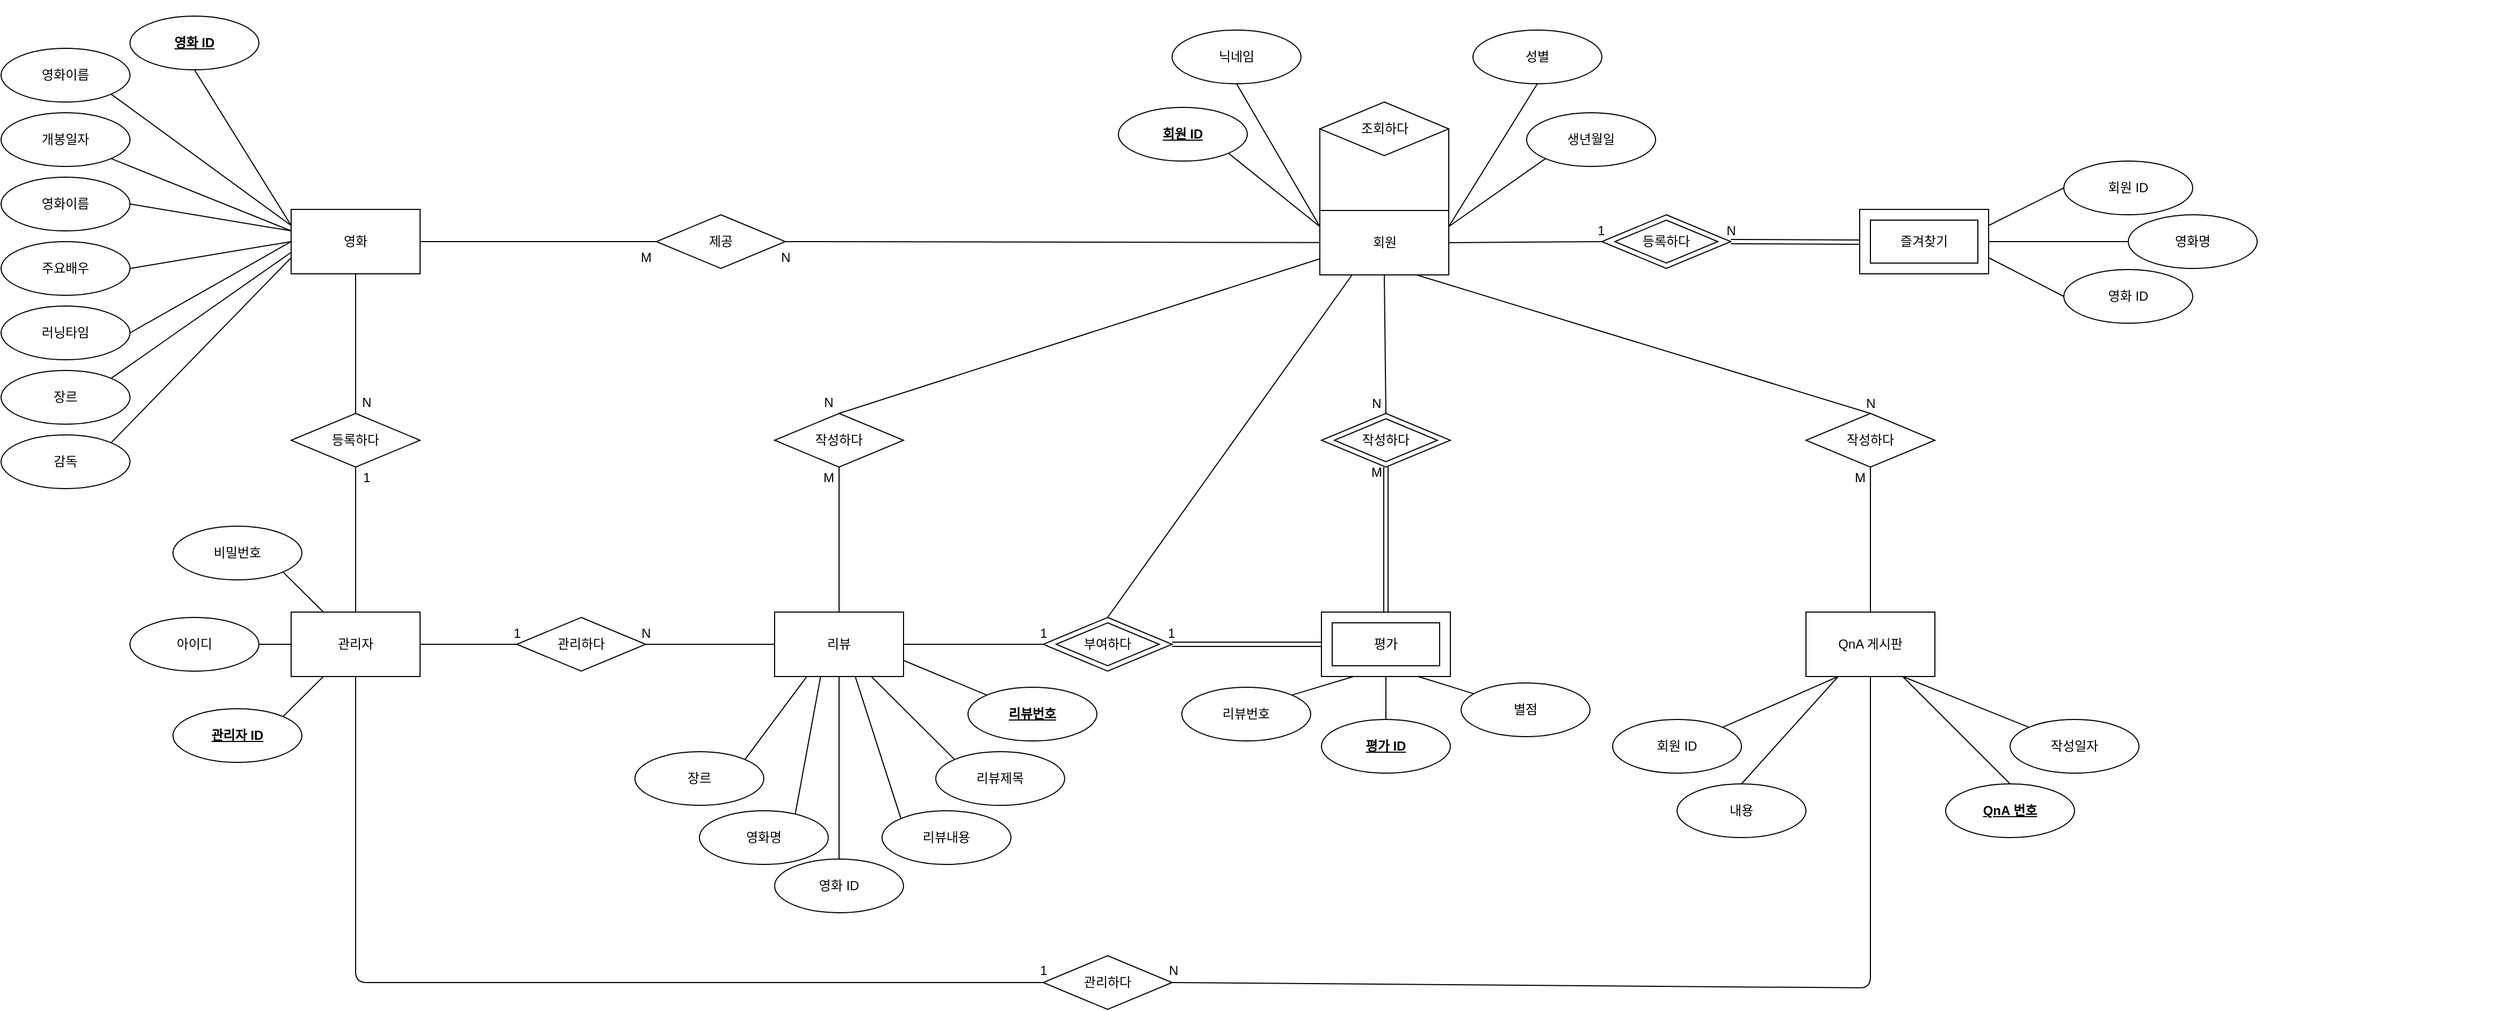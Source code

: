 <mxfile version="13.10.2" type="github">
  <diagram name="Page-1" id="ad52d381-51e7-2e0d-a935-2d0ddd2fd229">
    <mxGraphModel dx="4326" dy="623" grid="1" gridSize="10" guides="1" tooltips="1" connect="1" arrows="1" fold="1" page="1" pageScale="1" pageWidth="1600" pageHeight="1200" background="#ffffff" math="0" shadow="0">
      <root>
        <mxCell id="0" />
        <mxCell id="1" parent="0" />
        <mxCell id="uATa9xvKlWNHUryX7QZl-1" value="" style="group;container=1;" vertex="1" connectable="0" parent="1">
          <mxGeometry x="-1600" width="2065" height="940" as="geometry" />
        </mxCell>
        <mxCell id="iMhQcT8qadYTa4mWiRM_-1" value="영화" style="rounded=0;whiteSpace=wrap;html=1;" parent="uATa9xvKlWNHUryX7QZl-1" vertex="1">
          <mxGeometry x="10" y="195" width="120" height="60" as="geometry" />
        </mxCell>
        <mxCell id="iMhQcT8qadYTa4mWiRM_-7" value="제공" style="rhombus;whiteSpace=wrap;html=1;" parent="uATa9xvKlWNHUryX7QZl-1" vertex="1">
          <mxGeometry x="350" y="200" width="120" height="50" as="geometry" />
        </mxCell>
        <mxCell id="iMhQcT8qadYTa4mWiRM_-8" value="회원" style="rounded=0;whiteSpace=wrap;html=1;" parent="uATa9xvKlWNHUryX7QZl-1" vertex="1">
          <mxGeometry x="967.5" y="196" width="120" height="60" as="geometry" />
        </mxCell>
        <mxCell id="iMhQcT8qadYTa4mWiRM_-9" value="" style="endArrow=none;html=1;entryX=1;entryY=0.5;entryDx=0;entryDy=0;exitX=0;exitY=0.5;exitDx=0;exitDy=0;" parent="uATa9xvKlWNHUryX7QZl-1" source="iMhQcT8qadYTa4mWiRM_-7" target="iMhQcT8qadYTa4mWiRM_-1" edge="1">
          <mxGeometry width="50" height="50" relative="1" as="geometry">
            <mxPoint x="20" y="260" as="sourcePoint" />
            <mxPoint x="60" y="260" as="targetPoint" />
          </mxGeometry>
        </mxCell>
        <mxCell id="iMhQcT8qadYTa4mWiRM_-10" value="" style="endArrow=none;html=1;exitX=1;exitY=0.5;exitDx=0;exitDy=0;" parent="uATa9xvKlWNHUryX7QZl-1" source="iMhQcT8qadYTa4mWiRM_-7" target="iMhQcT8qadYTa4mWiRM_-8" edge="1">
          <mxGeometry width="50" height="50" relative="1" as="geometry">
            <mxPoint x="380" y="260" as="sourcePoint" />
            <mxPoint x="340" y="260" as="targetPoint" />
          </mxGeometry>
        </mxCell>
        <mxCell id="iMhQcT8qadYTa4mWiRM_-12" value="조회하다" style="rhombus;whiteSpace=wrap;html=1;" parent="uATa9xvKlWNHUryX7QZl-1" vertex="1">
          <mxGeometry x="967.5" y="95" width="120" height="50" as="geometry" />
        </mxCell>
        <mxCell id="iMhQcT8qadYTa4mWiRM_-13" value="" style="endArrow=none;html=1;entryX=0;entryY=0.5;entryDx=0;entryDy=0;exitX=0;exitY=0;exitDx=0;exitDy=0;" parent="uATa9xvKlWNHUryX7QZl-1" source="iMhQcT8qadYTa4mWiRM_-8" target="iMhQcT8qadYTa4mWiRM_-12" edge="1">
          <mxGeometry width="50" height="50" relative="1" as="geometry">
            <mxPoint x="887.5" y="336" as="sourcePoint" />
            <mxPoint x="937.5" y="286" as="targetPoint" />
          </mxGeometry>
        </mxCell>
        <mxCell id="iMhQcT8qadYTa4mWiRM_-15" value="" style="endArrow=none;html=1;entryX=1;entryY=0.5;entryDx=0;entryDy=0;exitX=1;exitY=0;exitDx=0;exitDy=0;" parent="uATa9xvKlWNHUryX7QZl-1" source="iMhQcT8qadYTa4mWiRM_-8" target="iMhQcT8qadYTa4mWiRM_-12" edge="1">
          <mxGeometry width="50" height="50" relative="1" as="geometry">
            <mxPoint x="887.5" y="336" as="sourcePoint" />
            <mxPoint x="937.5" y="286" as="targetPoint" />
          </mxGeometry>
        </mxCell>
        <mxCell id="cognFk9Jnt_qJK0dII5s-1" value="" style="endArrow=none;html=1;exitX=1;exitY=0;exitDx=0;exitDy=0;entryX=0;entryY=0.75;entryDx=0;entryDy=0;" parent="uATa9xvKlWNHUryX7QZl-1" source="cognFk9Jnt_qJK0dII5s-2" target="iMhQcT8qadYTa4mWiRM_-1" edge="1">
          <mxGeometry width="50" height="50" relative="1" as="geometry">
            <mxPoint x="-10" y="125" as="sourcePoint" />
            <mxPoint x="70" y="195" as="targetPoint" />
          </mxGeometry>
        </mxCell>
        <mxCell id="cognFk9Jnt_qJK0dII5s-2" value="감독" style="ellipse;whiteSpace=wrap;html=1;" parent="uATa9xvKlWNHUryX7QZl-1" vertex="1">
          <mxGeometry x="-260" y="405" width="120" height="50" as="geometry" />
        </mxCell>
        <mxCell id="cognFk9Jnt_qJK0dII5s-3" value="&lt;u&gt;&lt;b&gt;영화 ID&lt;/b&gt;&lt;/u&gt;" style="ellipse;whiteSpace=wrap;html=1;" parent="uATa9xvKlWNHUryX7QZl-1" vertex="1">
          <mxGeometry x="-140" y="15" width="120" height="50" as="geometry" />
        </mxCell>
        <mxCell id="cognFk9Jnt_qJK0dII5s-6" value="영화이름" style="ellipse;whiteSpace=wrap;html=1;" parent="uATa9xvKlWNHUryX7QZl-1" vertex="1">
          <mxGeometry x="-260" y="45" width="120" height="50" as="geometry" />
        </mxCell>
        <mxCell id="cognFk9Jnt_qJK0dII5s-7" value="개봉일자" style="ellipse;whiteSpace=wrap;html=1;" parent="uATa9xvKlWNHUryX7QZl-1" vertex="1">
          <mxGeometry x="-260" y="105" width="120" height="50" as="geometry" />
        </mxCell>
        <mxCell id="cognFk9Jnt_qJK0dII5s-8" value="러닝타임" style="ellipse;whiteSpace=wrap;html=1;" parent="uATa9xvKlWNHUryX7QZl-1" vertex="1">
          <mxGeometry x="-260" y="285" width="120" height="50" as="geometry" />
        </mxCell>
        <mxCell id="cognFk9Jnt_qJK0dII5s-9" value="영화이름" style="ellipse;whiteSpace=wrap;html=1;" parent="uATa9xvKlWNHUryX7QZl-1" vertex="1">
          <mxGeometry x="-260" y="165" width="120" height="50" as="geometry" />
        </mxCell>
        <mxCell id="cognFk9Jnt_qJK0dII5s-10" value="장르" style="ellipse;whiteSpace=wrap;html=1;" parent="uATa9xvKlWNHUryX7QZl-1" vertex="1">
          <mxGeometry x="-260" y="345" width="120" height="50" as="geometry" />
        </mxCell>
        <mxCell id="cognFk9Jnt_qJK0dII5s-12" value="주요배우" style="ellipse;whiteSpace=wrap;html=1;" parent="uATa9xvKlWNHUryX7QZl-1" vertex="1">
          <mxGeometry x="-260" y="225" width="120" height="50" as="geometry" />
        </mxCell>
        <mxCell id="cognFk9Jnt_qJK0dII5s-13" style="edgeStyle=orthogonalEdgeStyle;rounded=0;orthogonalLoop=1;jettySize=auto;html=1;exitX=0.5;exitY=1;exitDx=0;exitDy=0;" parent="uATa9xvKlWNHUryX7QZl-1" source="cognFk9Jnt_qJK0dII5s-12" target="cognFk9Jnt_qJK0dII5s-12" edge="1">
          <mxGeometry relative="1" as="geometry" />
        </mxCell>
        <mxCell id="cognFk9Jnt_qJK0dII5s-14" value="" style="endArrow=none;html=1;entryX=0.5;entryY=1;entryDx=0;entryDy=0;exitX=0;exitY=0.25;exitDx=0;exitDy=0;" parent="uATa9xvKlWNHUryX7QZl-1" source="iMhQcT8qadYTa4mWiRM_-1" target="cognFk9Jnt_qJK0dII5s-3" edge="1">
          <mxGeometry width="50" height="50" relative="1" as="geometry">
            <mxPoint x="350" y="345" as="sourcePoint" />
            <mxPoint x="400" y="295" as="targetPoint" />
          </mxGeometry>
        </mxCell>
        <mxCell id="cognFk9Jnt_qJK0dII5s-15" value="" style="endArrow=none;html=1;entryX=1;entryY=1;entryDx=0;entryDy=0;" parent="uATa9xvKlWNHUryX7QZl-1" target="cognFk9Jnt_qJK0dII5s-7" edge="1">
          <mxGeometry width="50" height="50" relative="1" as="geometry">
            <mxPoint x="10" y="215" as="sourcePoint" />
            <mxPoint x="400" y="295" as="targetPoint" />
          </mxGeometry>
        </mxCell>
        <mxCell id="cognFk9Jnt_qJK0dII5s-16" value="" style="endArrow=none;html=1;entryX=1;entryY=1;entryDx=0;entryDy=0;exitX=0;exitY=0.25;exitDx=0;exitDy=0;" parent="uATa9xvKlWNHUryX7QZl-1" source="iMhQcT8qadYTa4mWiRM_-1" target="cognFk9Jnt_qJK0dII5s-6" edge="1">
          <mxGeometry width="50" height="50" relative="1" as="geometry">
            <mxPoint x="70" y="195" as="sourcePoint" />
            <mxPoint x="150" y="25" as="targetPoint" />
          </mxGeometry>
        </mxCell>
        <mxCell id="cognFk9Jnt_qJK0dII5s-17" value="" style="endArrow=none;html=1;entryX=1;entryY=0.5;entryDx=0;entryDy=0;" parent="uATa9xvKlWNHUryX7QZl-1" target="cognFk9Jnt_qJK0dII5s-9" edge="1">
          <mxGeometry width="50" height="50" relative="1" as="geometry">
            <mxPoint x="10" y="215" as="sourcePoint" />
            <mxPoint x="240" y="65" as="targetPoint" />
          </mxGeometry>
        </mxCell>
        <mxCell id="cognFk9Jnt_qJK0dII5s-18" value="" style="endArrow=none;html=1;entryX=1;entryY=0.5;entryDx=0;entryDy=0;exitX=0;exitY=0.5;exitDx=0;exitDy=0;" parent="uATa9xvKlWNHUryX7QZl-1" source="iMhQcT8qadYTa4mWiRM_-1" target="cognFk9Jnt_qJK0dII5s-12" edge="1">
          <mxGeometry width="50" height="50" relative="1" as="geometry">
            <mxPoint x="70" y="185" as="sourcePoint" />
            <mxPoint x="63.037" y="17.42" as="targetPoint" />
          </mxGeometry>
        </mxCell>
        <mxCell id="cognFk9Jnt_qJK0dII5s-19" value="" style="endArrow=none;html=1;entryX=1;entryY=0.5;entryDx=0;entryDy=0;exitX=0;exitY=0.5;exitDx=0;exitDy=0;" parent="uATa9xvKlWNHUryX7QZl-1" source="iMhQcT8qadYTa4mWiRM_-1" target="cognFk9Jnt_qJK0dII5s-8" edge="1">
          <mxGeometry width="50" height="50" relative="1" as="geometry">
            <mxPoint x="70" y="195" as="sourcePoint" />
            <mxPoint x="73.037" y="27.42" as="targetPoint" />
          </mxGeometry>
        </mxCell>
        <mxCell id="cognFk9Jnt_qJK0dII5s-20" value="" style="endArrow=none;html=1;entryX=1;entryY=0;entryDx=0;entryDy=0;" parent="uATa9xvKlWNHUryX7QZl-1" target="cognFk9Jnt_qJK0dII5s-10" edge="1">
          <mxGeometry width="50" height="50" relative="1" as="geometry">
            <mxPoint x="10" y="235" as="sourcePoint" />
            <mxPoint x="83.037" y="37.42" as="targetPoint" />
          </mxGeometry>
        </mxCell>
        <mxCell id="cognFk9Jnt_qJK0dII5s-55" value="&lt;b&gt;&lt;u&gt;회원 ID&lt;/u&gt;&lt;/b&gt;" style="ellipse;whiteSpace=wrap;html=1;" parent="uATa9xvKlWNHUryX7QZl-1" vertex="1">
          <mxGeometry x="780" y="100" width="120" height="50" as="geometry" />
        </mxCell>
        <mxCell id="cognFk9Jnt_qJK0dII5s-56" value="닉네임" style="ellipse;whiteSpace=wrap;html=1;" parent="uATa9xvKlWNHUryX7QZl-1" vertex="1">
          <mxGeometry x="830" y="28" width="120" height="50" as="geometry" />
        </mxCell>
        <mxCell id="cognFk9Jnt_qJK0dII5s-57" value="생년월일" style="ellipse;whiteSpace=wrap;html=1;" parent="uATa9xvKlWNHUryX7QZl-1" vertex="1">
          <mxGeometry x="1160" y="105" width="120" height="50" as="geometry" />
        </mxCell>
        <mxCell id="cognFk9Jnt_qJK0dII5s-58" value="성별" style="ellipse;whiteSpace=wrap;html=1;" parent="uATa9xvKlWNHUryX7QZl-1" vertex="1">
          <mxGeometry x="1110" y="28" width="120" height="50" as="geometry" />
        </mxCell>
        <mxCell id="iMhQcT8qadYTa4mWiRM_-17" value="리뷰" style="rounded=0;whiteSpace=wrap;html=1;" parent="uATa9xvKlWNHUryX7QZl-1" vertex="1">
          <mxGeometry x="460" y="570" width="120" height="60" as="geometry" />
        </mxCell>
        <mxCell id="iMhQcT8qadYTa4mWiRM_-21" value="" style="endArrow=none;html=1;entryX=0.5;entryY=1;entryDx=0;entryDy=0;" parent="uATa9xvKlWNHUryX7QZl-1" source="iMhQcT8qadYTa4mWiRM_-17" target="iMhQcT8qadYTa4mWiRM_-16" edge="1">
          <mxGeometry width="50" height="50" relative="1" as="geometry">
            <mxPoint x="-340" y="545" as="sourcePoint" />
            <mxPoint x="-290" y="495" as="targetPoint" />
          </mxGeometry>
        </mxCell>
        <mxCell id="iMhQcT8qadYTa4mWiRM_-16" value="작성하다" style="rhombus;whiteSpace=wrap;html=1;" parent="uATa9xvKlWNHUryX7QZl-1" vertex="1">
          <mxGeometry x="460" y="385" width="120" height="50" as="geometry" />
        </mxCell>
        <mxCell id="uATa9xvKlWNHUryX7QZl-26" value="" style="endArrow=none;html=1;entryX=0.5;entryY=1;entryDx=0;entryDy=0;exitX=0;exitY=0.25;exitDx=0;exitDy=0;" edge="1" parent="uATa9xvKlWNHUryX7QZl-1" source="iMhQcT8qadYTa4mWiRM_-8" target="cognFk9Jnt_qJK0dII5s-56">
          <mxGeometry width="50" height="50" relative="1" as="geometry">
            <mxPoint x="970" y="220" as="sourcePoint" />
            <mxPoint x="1080" y="340" as="targetPoint" />
          </mxGeometry>
        </mxCell>
        <mxCell id="uATa9xvKlWNHUryX7QZl-27" value="" style="endArrow=none;html=1;entryX=1;entryY=1;entryDx=0;entryDy=0;exitX=0;exitY=0.25;exitDx=0;exitDy=0;" edge="1" parent="uATa9xvKlWNHUryX7QZl-1" source="iMhQcT8qadYTa4mWiRM_-8" target="cognFk9Jnt_qJK0dII5s-55">
          <mxGeometry width="50" height="50" relative="1" as="geometry">
            <mxPoint x="970" y="210" as="sourcePoint" />
            <mxPoint x="900" y="88.0" as="targetPoint" />
          </mxGeometry>
        </mxCell>
        <mxCell id="uATa9xvKlWNHUryX7QZl-28" value="" style="endArrow=none;html=1;entryX=0.5;entryY=1;entryDx=0;entryDy=0;exitX=1;exitY=0.25;exitDx=0;exitDy=0;" edge="1" parent="uATa9xvKlWNHUryX7QZl-1" source="iMhQcT8qadYTa4mWiRM_-8" target="cognFk9Jnt_qJK0dII5s-58">
          <mxGeometry width="50" height="50" relative="1" as="geometry">
            <mxPoint x="1010" y="310" as="sourcePoint" />
            <mxPoint x="1060" y="260" as="targetPoint" />
          </mxGeometry>
        </mxCell>
        <mxCell id="uATa9xvKlWNHUryX7QZl-29" value="" style="endArrow=none;html=1;entryX=0;entryY=1;entryDx=0;entryDy=0;exitX=1;exitY=0.25;exitDx=0;exitDy=0;" edge="1" parent="uATa9xvKlWNHUryX7QZl-1" source="iMhQcT8qadYTa4mWiRM_-8" target="cognFk9Jnt_qJK0dII5s-57">
          <mxGeometry width="50" height="50" relative="1" as="geometry">
            <mxPoint x="1097.5" y="221" as="sourcePoint" />
            <mxPoint x="1180" y="88.0" as="targetPoint" />
          </mxGeometry>
        </mxCell>
        <mxCell id="cognFk9Jnt_qJK0dII5s-33" value="리뷰번호" style="ellipse;whiteSpace=wrap;html=1;" parent="uATa9xvKlWNHUryX7QZl-1" vertex="1">
          <mxGeometry x="839" y="640" width="120" height="50" as="geometry" />
        </mxCell>
        <mxCell id="cognFk9Jnt_qJK0dII5s-31" value="별점" style="ellipse;whiteSpace=wrap;html=1;" parent="uATa9xvKlWNHUryX7QZl-1" vertex="1">
          <mxGeometry x="1099" y="636" width="120" height="50" as="geometry" />
        </mxCell>
        <mxCell id="cognFk9Jnt_qJK0dII5s-32" value="평가" style="rounded=0;whiteSpace=wrap;html=1;" parent="uATa9xvKlWNHUryX7QZl-1" vertex="1">
          <mxGeometry x="969" y="570" width="120" height="60" as="geometry" />
        </mxCell>
        <mxCell id="cognFk9Jnt_qJK0dII5s-35" value="" style="endArrow=none;html=1;exitX=0.75;exitY=1;exitDx=0;exitDy=0;" parent="uATa9xvKlWNHUryX7QZl-1" source="cognFk9Jnt_qJK0dII5s-32" target="cognFk9Jnt_qJK0dII5s-31" edge="1">
          <mxGeometry width="50" height="50" relative="1" as="geometry">
            <mxPoint x="969" y="610" as="sourcePoint" />
            <mxPoint x="1009" y="530" as="targetPoint" />
          </mxGeometry>
        </mxCell>
        <mxCell id="cognFk9Jnt_qJK0dII5s-36" value="" style="endArrow=none;html=1;entryX=1;entryY=0;entryDx=0;entryDy=0;exitX=0.25;exitY=1;exitDx=0;exitDy=0;" parent="uATa9xvKlWNHUryX7QZl-1" source="cognFk9Jnt_qJK0dII5s-32" target="cognFk9Jnt_qJK0dII5s-33" edge="1">
          <mxGeometry width="50" height="50" relative="1" as="geometry">
            <mxPoint x="959" y="580" as="sourcePoint" />
            <mxPoint x="1009" y="530" as="targetPoint" />
          </mxGeometry>
        </mxCell>
        <mxCell id="cognFk9Jnt_qJK0dII5s-40" value="평가" style="rounded=0;whiteSpace=wrap;html=1;" parent="uATa9xvKlWNHUryX7QZl-1" vertex="1">
          <mxGeometry x="979" y="580" width="100" height="40" as="geometry" />
        </mxCell>
        <mxCell id="uATa9xvKlWNHUryX7QZl-22" value="" style="group" vertex="1" connectable="0" parent="uATa9xvKlWNHUryX7QZl-1">
          <mxGeometry x="710" y="575" width="120" height="50" as="geometry" />
        </mxCell>
        <mxCell id="cognFk9Jnt_qJK0dII5s-38" value="" style="rhombus;whiteSpace=wrap;html=1;" parent="uATa9xvKlWNHUryX7QZl-22" vertex="1">
          <mxGeometry width="120" height="50" as="geometry" />
        </mxCell>
        <mxCell id="cognFk9Jnt_qJK0dII5s-41" value="부여하다" style="rhombus;whiteSpace=wrap;html=1;" parent="uATa9xvKlWNHUryX7QZl-22" vertex="1">
          <mxGeometry x="12" y="5" width="96" height="40" as="geometry" />
        </mxCell>
        <mxCell id="uATa9xvKlWNHUryX7QZl-33" value="" style="endArrow=none;html=1;entryX=1;entryY=0.5;entryDx=0;entryDy=0;exitX=0;exitY=0.5;exitDx=0;exitDy=0;" edge="1" parent="uATa9xvKlWNHUryX7QZl-1" source="cognFk9Jnt_qJK0dII5s-38" target="iMhQcT8qadYTa4mWiRM_-17">
          <mxGeometry width="50" height="50" relative="1" as="geometry">
            <mxPoint x="760" y="460" as="sourcePoint" />
            <mxPoint x="810" y="410" as="targetPoint" />
          </mxGeometry>
        </mxCell>
        <mxCell id="uATa9xvKlWNHUryX7QZl-20" value="" style="group" vertex="1" connectable="0" parent="uATa9xvKlWNHUryX7QZl-1">
          <mxGeometry x="960" y="385" width="120" height="50" as="geometry" />
        </mxCell>
        <mxCell id="cognFk9Jnt_qJK0dII5s-24" value="작성하다" style="rhombus;whiteSpace=wrap;html=1;" parent="uATa9xvKlWNHUryX7QZl-20" vertex="1">
          <mxGeometry x="9" width="120" height="50" as="geometry" />
        </mxCell>
        <mxCell id="cognFk9Jnt_qJK0dII5s-51" value="작성하다" style="rhombus;whiteSpace=wrap;html=1;" parent="uATa9xvKlWNHUryX7QZl-20" vertex="1">
          <mxGeometry x="21" y="5" width="96" height="40" as="geometry" />
        </mxCell>
        <mxCell id="uATa9xvKlWNHUryX7QZl-35" value="" style="endArrow=none;html=1;entryX=0;entryY=0.75;entryDx=0;entryDy=0;exitX=0.5;exitY=0;exitDx=0;exitDy=0;" edge="1" parent="uATa9xvKlWNHUryX7QZl-1" source="iMhQcT8qadYTa4mWiRM_-16" target="iMhQcT8qadYTa4mWiRM_-8">
          <mxGeometry width="50" height="50" relative="1" as="geometry">
            <mxPoint x="750" y="560" as="sourcePoint" />
            <mxPoint x="800" y="510" as="targetPoint" />
          </mxGeometry>
        </mxCell>
        <mxCell id="uATa9xvKlWNHUryX7QZl-36" value="" style="endArrow=none;html=1;entryX=0.5;entryY=1;entryDx=0;entryDy=0;exitX=0.5;exitY=0;exitDx=0;exitDy=0;" edge="1" parent="uATa9xvKlWNHUryX7QZl-1" source="cognFk9Jnt_qJK0dII5s-24" target="iMhQcT8qadYTa4mWiRM_-8">
          <mxGeometry width="50" height="50" relative="1" as="geometry">
            <mxPoint x="750" y="560" as="sourcePoint" />
            <mxPoint x="800" y="510" as="targetPoint" />
          </mxGeometry>
        </mxCell>
        <mxCell id="uATa9xvKlWNHUryX7QZl-5" value="관리자" style="rounded=0;whiteSpace=wrap;html=1;" vertex="1" parent="uATa9xvKlWNHUryX7QZl-1">
          <mxGeometry x="10" y="570" width="120" height="60" as="geometry" />
        </mxCell>
        <mxCell id="uATa9xvKlWNHUryX7QZl-8" value="&lt;u&gt;&lt;b&gt;관리자 ID&lt;/b&gt;&lt;/u&gt;" style="ellipse;whiteSpace=wrap;html=1;" vertex="1" parent="uATa9xvKlWNHUryX7QZl-1">
          <mxGeometry x="-100" y="660" width="120" height="50" as="geometry" />
        </mxCell>
        <mxCell id="uATa9xvKlWNHUryX7QZl-38" value="등록하다" style="rhombus;whiteSpace=wrap;html=1;" vertex="1" parent="uATa9xvKlWNHUryX7QZl-1">
          <mxGeometry x="10" y="385" width="120" height="50" as="geometry" />
        </mxCell>
        <mxCell id="uATa9xvKlWNHUryX7QZl-37" value="" style="endArrow=none;html=1;entryX=0.5;entryY=1;entryDx=0;entryDy=0;exitX=0.5;exitY=0;exitDx=0;exitDy=0;" edge="1" parent="uATa9xvKlWNHUryX7QZl-1" source="uATa9xvKlWNHUryX7QZl-38" target="iMhQcT8qadYTa4mWiRM_-1">
          <mxGeometry width="50" height="50" relative="1" as="geometry">
            <mxPoint x="70" y="380" as="sourcePoint" />
            <mxPoint x="300" y="510" as="targetPoint" />
          </mxGeometry>
        </mxCell>
        <mxCell id="uATa9xvKlWNHUryX7QZl-39" value="" style="endArrow=none;html=1;entryX=0.5;entryY=0;entryDx=0;entryDy=0;exitX=0.5;exitY=1;exitDx=0;exitDy=0;" edge="1" parent="uATa9xvKlWNHUryX7QZl-1" source="uATa9xvKlWNHUryX7QZl-38" target="uATa9xvKlWNHUryX7QZl-5">
          <mxGeometry width="50" height="50" relative="1" as="geometry">
            <mxPoint x="80" y="430" as="sourcePoint" />
            <mxPoint x="130" y="380" as="targetPoint" />
          </mxGeometry>
        </mxCell>
        <mxCell id="uATa9xvKlWNHUryX7QZl-40" value="" style="endArrow=none;html=1;exitX=1;exitY=0;exitDx=0;exitDy=0;entryX=0.25;entryY=1;entryDx=0;entryDy=0;" edge="1" parent="uATa9xvKlWNHUryX7QZl-1" source="uATa9xvKlWNHUryX7QZl-8" target="uATa9xvKlWNHUryX7QZl-5">
          <mxGeometry width="50" height="50" relative="1" as="geometry">
            <mxPoint x="140" y="390" as="sourcePoint" />
            <mxPoint x="190" y="340" as="targetPoint" />
          </mxGeometry>
        </mxCell>
        <mxCell id="uATa9xvKlWNHUryX7QZl-41" value="관리하다" style="rhombus;whiteSpace=wrap;html=1;" vertex="1" parent="uATa9xvKlWNHUryX7QZl-1">
          <mxGeometry x="220" y="575" width="120" height="50" as="geometry" />
        </mxCell>
        <mxCell id="cognFk9Jnt_qJK0dII5s-21" value="&lt;b&gt;&lt;u&gt;리뷰번호&lt;/u&gt;&lt;/b&gt;" style="ellipse;whiteSpace=wrap;html=1;" parent="uATa9xvKlWNHUryX7QZl-1" vertex="1">
          <mxGeometry x="640" y="640" width="120" height="50" as="geometry" />
        </mxCell>
        <mxCell id="cognFk9Jnt_qJK0dII5s-45" value="" style="endArrow=none;html=1;entryX=1;entryY=0.75;entryDx=0;entryDy=0;exitX=0;exitY=0;exitDx=0;exitDy=0;" parent="uATa9xvKlWNHUryX7QZl-1" source="cognFk9Jnt_qJK0dII5s-21" target="iMhQcT8qadYTa4mWiRM_-17" edge="1">
          <mxGeometry width="50" height="50" relative="1" as="geometry">
            <mxPoint x="400" y="675" as="sourcePoint" />
            <mxPoint x="450" y="625" as="targetPoint" />
          </mxGeometry>
        </mxCell>
        <mxCell id="cognFk9Jnt_qJK0dII5s-26" value="리뷰제목" style="ellipse;whiteSpace=wrap;html=1;" parent="uATa9xvKlWNHUryX7QZl-1" vertex="1">
          <mxGeometry x="610" y="700" width="120" height="50" as="geometry" />
        </mxCell>
        <mxCell id="cognFk9Jnt_qJK0dII5s-46" value="" style="endArrow=none;html=1;entryX=0.75;entryY=1;entryDx=0;entryDy=0;exitX=0;exitY=0;exitDx=0;exitDy=0;" parent="uATa9xvKlWNHUryX7QZl-1" source="cognFk9Jnt_qJK0dII5s-26" target="iMhQcT8qadYTa4mWiRM_-17" edge="1">
          <mxGeometry width="50" height="50" relative="1" as="geometry">
            <mxPoint x="400" y="675" as="sourcePoint" />
            <mxPoint x="450" y="625" as="targetPoint" />
          </mxGeometry>
        </mxCell>
        <mxCell id="uATa9xvKlWNHUryX7QZl-14" value="장르" style="ellipse;whiteSpace=wrap;html=1;" vertex="1" parent="uATa9xvKlWNHUryX7QZl-1">
          <mxGeometry x="330" y="700" width="120" height="50" as="geometry" />
        </mxCell>
        <mxCell id="uATa9xvKlWNHUryX7QZl-31" value="" style="endArrow=none;html=1;exitX=1;exitY=0;exitDx=0;exitDy=0;entryX=0.25;entryY=1;entryDx=0;entryDy=0;" edge="1" parent="uATa9xvKlWNHUryX7QZl-1" source="uATa9xvKlWNHUryX7QZl-14" target="iMhQcT8qadYTa4mWiRM_-17">
          <mxGeometry width="50" height="50" relative="1" as="geometry">
            <mxPoint x="560" y="290" as="sourcePoint" />
            <mxPoint x="610" y="240" as="targetPoint" />
          </mxGeometry>
        </mxCell>
        <mxCell id="uATa9xvKlWNHUryX7QZl-43" value="" style="endArrow=none;html=1;entryX=1;entryY=0.5;entryDx=0;entryDy=0;exitX=0;exitY=0.5;exitDx=0;exitDy=0;" edge="1" parent="uATa9xvKlWNHUryX7QZl-1" source="uATa9xvKlWNHUryX7QZl-41" target="uATa9xvKlWNHUryX7QZl-5">
          <mxGeometry width="50" height="50" relative="1" as="geometry">
            <mxPoint x="240" y="500" as="sourcePoint" />
            <mxPoint x="290" y="450" as="targetPoint" />
          </mxGeometry>
        </mxCell>
        <mxCell id="uATa9xvKlWNHUryX7QZl-44" value="" style="endArrow=none;html=1;exitX=0;exitY=0.5;exitDx=0;exitDy=0;entryX=1;entryY=0.5;entryDx=0;entryDy=0;" edge="1" parent="uATa9xvKlWNHUryX7QZl-1" source="iMhQcT8qadYTa4mWiRM_-17" target="uATa9xvKlWNHUryX7QZl-41">
          <mxGeometry width="50" height="50" relative="1" as="geometry">
            <mxPoint x="230" y="610" as="sourcePoint" />
            <mxPoint x="340" y="600" as="targetPoint" />
          </mxGeometry>
        </mxCell>
        <mxCell id="uATa9xvKlWNHUryX7QZl-47" value="M" style="text;html=1;align=center;verticalAlign=middle;resizable=0;points=[];autosize=1;" vertex="1" parent="uATa9xvKlWNHUryX7QZl-1">
          <mxGeometry x="325" y="230" width="30" height="20" as="geometry" />
        </mxCell>
        <mxCell id="uATa9xvKlWNHUryX7QZl-7" value="즐겨찾기" style="rounded=0;whiteSpace=wrap;html=1;" vertex="1" parent="uATa9xvKlWNHUryX7QZl-1">
          <mxGeometry x="1470" y="195" width="120" height="60" as="geometry" />
        </mxCell>
        <mxCell id="uATa9xvKlWNHUryX7QZl-15" value="회원 ID" style="ellipse;whiteSpace=wrap;html=1;" vertex="1" parent="uATa9xvKlWNHUryX7QZl-1">
          <mxGeometry x="1660" y="150" width="120" height="50" as="geometry" />
        </mxCell>
        <mxCell id="uATa9xvKlWNHUryX7QZl-16" value="영화명" style="ellipse;whiteSpace=wrap;html=1;" vertex="1" parent="uATa9xvKlWNHUryX7QZl-1">
          <mxGeometry x="1720" y="200" width="120" height="50" as="geometry" />
        </mxCell>
        <mxCell id="uATa9xvKlWNHUryX7QZl-17" value="영화 ID" style="ellipse;whiteSpace=wrap;html=1;" vertex="1" parent="uATa9xvKlWNHUryX7QZl-1">
          <mxGeometry x="1660" y="251" width="120" height="50" as="geometry" />
        </mxCell>
        <mxCell id="uATa9xvKlWNHUryX7QZl-49" value="" style="endArrow=none;html=1;entryX=1;entryY=0.25;entryDx=0;entryDy=0;exitX=0;exitY=0.5;exitDx=0;exitDy=0;" edge="1" parent="uATa9xvKlWNHUryX7QZl-1" source="uATa9xvKlWNHUryX7QZl-15" target="uATa9xvKlWNHUryX7QZl-7">
          <mxGeometry width="50" height="50" relative="1" as="geometry">
            <mxPoint x="1810" y="510" as="sourcePoint" />
            <mxPoint x="1860" y="460" as="targetPoint" />
          </mxGeometry>
        </mxCell>
        <mxCell id="uATa9xvKlWNHUryX7QZl-51" value="" style="endArrow=none;html=1;entryX=1;entryY=0.5;entryDx=0;entryDy=0;exitX=0;exitY=0.5;exitDx=0;exitDy=0;" edge="1" parent="uATa9xvKlWNHUryX7QZl-1" source="uATa9xvKlWNHUryX7QZl-16" target="uATa9xvKlWNHUryX7QZl-7">
          <mxGeometry width="50" height="50" relative="1" as="geometry">
            <mxPoint x="1810" y="510" as="sourcePoint" />
            <mxPoint x="1860" y="460" as="targetPoint" />
          </mxGeometry>
        </mxCell>
        <mxCell id="uATa9xvKlWNHUryX7QZl-52" value="" style="endArrow=none;html=1;entryX=1;entryY=0.75;entryDx=0;entryDy=0;exitX=0;exitY=0.5;exitDx=0;exitDy=0;" edge="1" parent="uATa9xvKlWNHUryX7QZl-1" source="uATa9xvKlWNHUryX7QZl-17" target="uATa9xvKlWNHUryX7QZl-7">
          <mxGeometry width="50" height="50" relative="1" as="geometry">
            <mxPoint x="1810" y="510" as="sourcePoint" />
            <mxPoint x="1860" y="460" as="targetPoint" />
          </mxGeometry>
        </mxCell>
        <mxCell id="uATa9xvKlWNHUryX7QZl-54" value="제공" style="rhombus;whiteSpace=wrap;html=1;" vertex="1" parent="uATa9xvKlWNHUryX7QZl-1">
          <mxGeometry x="1230" y="200" width="120" height="50" as="geometry" />
        </mxCell>
        <mxCell id="uATa9xvKlWNHUryX7QZl-56" value="" style="endArrow=none;html=1;entryX=1;entryY=0.5;entryDx=0;entryDy=0;exitX=0;exitY=0.5;exitDx=0;exitDy=0;" edge="1" parent="uATa9xvKlWNHUryX7QZl-1" source="uATa9xvKlWNHUryX7QZl-54" target="iMhQcT8qadYTa4mWiRM_-8">
          <mxGeometry width="50" height="50" relative="1" as="geometry">
            <mxPoint x="1460" y="530" as="sourcePoint" />
            <mxPoint x="1510" y="480" as="targetPoint" />
          </mxGeometry>
        </mxCell>
        <mxCell id="uATa9xvKlWNHUryX7QZl-6" value="QnA 게시판" style="rounded=0;whiteSpace=wrap;html=1;" vertex="1" parent="uATa9xvKlWNHUryX7QZl-1">
          <mxGeometry x="1420" y="570" width="120" height="60" as="geometry" />
        </mxCell>
        <mxCell id="uATa9xvKlWNHUryX7QZl-9" value="회원 ID" style="ellipse;whiteSpace=wrap;html=1;" vertex="1" parent="uATa9xvKlWNHUryX7QZl-1">
          <mxGeometry x="1240" y="670" width="120" height="50" as="geometry" />
        </mxCell>
        <mxCell id="uATa9xvKlWNHUryX7QZl-11" value="내용" style="ellipse;whiteSpace=wrap;html=1;" vertex="1" parent="uATa9xvKlWNHUryX7QZl-1">
          <mxGeometry x="1300" y="730" width="120" height="50" as="geometry" />
        </mxCell>
        <mxCell id="uATa9xvKlWNHUryX7QZl-12" value="작성일자" style="ellipse;whiteSpace=wrap;html=1;" vertex="1" parent="uATa9xvKlWNHUryX7QZl-1">
          <mxGeometry x="1610" y="670" width="120" height="50" as="geometry" />
        </mxCell>
        <mxCell id="uATa9xvKlWNHUryX7QZl-13" value="&lt;b&gt;&lt;u&gt;QnA 번호&lt;/u&gt;&lt;/b&gt;" style="ellipse;whiteSpace=wrap;html=1;" vertex="1" parent="uATa9xvKlWNHUryX7QZl-1">
          <mxGeometry x="1550" y="730" width="120" height="50" as="geometry" />
        </mxCell>
        <mxCell id="uATa9xvKlWNHUryX7QZl-59" value="" style="endArrow=none;html=1;entryX=0.25;entryY=1;entryDx=0;entryDy=0;exitX=1;exitY=0;exitDx=0;exitDy=0;" edge="1" parent="uATa9xvKlWNHUryX7QZl-1" source="uATa9xvKlWNHUryX7QZl-9" target="uATa9xvKlWNHUryX7QZl-6">
          <mxGeometry width="50" height="50" relative="1" as="geometry">
            <mxPoint x="1340" y="570" as="sourcePoint" />
            <mxPoint x="1390" y="520" as="targetPoint" />
          </mxGeometry>
        </mxCell>
        <mxCell id="uATa9xvKlWNHUryX7QZl-60" value="" style="endArrow=none;html=1;exitX=0.5;exitY=0;exitDx=0;exitDy=0;entryX=0.25;entryY=1;entryDx=0;entryDy=0;" edge="1" parent="uATa9xvKlWNHUryX7QZl-1" source="uATa9xvKlWNHUryX7QZl-11" target="uATa9xvKlWNHUryX7QZl-6">
          <mxGeometry width="50" height="50" relative="1" as="geometry">
            <mxPoint x="1340" y="570" as="sourcePoint" />
            <mxPoint x="1390" y="520" as="targetPoint" />
          </mxGeometry>
        </mxCell>
        <mxCell id="uATa9xvKlWNHUryX7QZl-61" value="" style="endArrow=none;html=1;entryX=0.5;entryY=0;entryDx=0;entryDy=0;exitX=0.75;exitY=1;exitDx=0;exitDy=0;" edge="1" parent="uATa9xvKlWNHUryX7QZl-1" source="uATa9xvKlWNHUryX7QZl-6" target="uATa9xvKlWNHUryX7QZl-13">
          <mxGeometry width="50" height="50" relative="1" as="geometry">
            <mxPoint x="1340" y="570" as="sourcePoint" />
            <mxPoint x="1390" y="520" as="targetPoint" />
          </mxGeometry>
        </mxCell>
        <mxCell id="uATa9xvKlWNHUryX7QZl-62" value="" style="endArrow=none;html=1;exitX=0;exitY=0;exitDx=0;exitDy=0;entryX=0.75;entryY=1;entryDx=0;entryDy=0;" edge="1" parent="uATa9xvKlWNHUryX7QZl-1" source="uATa9xvKlWNHUryX7QZl-12" target="uATa9xvKlWNHUryX7QZl-6">
          <mxGeometry width="50" height="50" relative="1" as="geometry">
            <mxPoint x="1340" y="570" as="sourcePoint" />
            <mxPoint x="1390" y="520" as="targetPoint" />
          </mxGeometry>
        </mxCell>
        <mxCell id="uATa9xvKlWNHUryX7QZl-63" value="작성하다" style="rhombus;whiteSpace=wrap;html=1;" vertex="1" parent="uATa9xvKlWNHUryX7QZl-1">
          <mxGeometry x="1420" y="385" width="120" height="50" as="geometry" />
        </mxCell>
        <mxCell id="uATa9xvKlWNHUryX7QZl-64" value="" style="endArrow=none;html=1;entryX=0.75;entryY=1;entryDx=0;entryDy=0;exitX=0.5;exitY=0;exitDx=0;exitDy=0;" edge="1" parent="uATa9xvKlWNHUryX7QZl-1" source="uATa9xvKlWNHUryX7QZl-63" target="iMhQcT8qadYTa4mWiRM_-8">
          <mxGeometry width="50" height="50" relative="1" as="geometry">
            <mxPoint x="1260" y="460" as="sourcePoint" />
            <mxPoint x="1310" y="410" as="targetPoint" />
          </mxGeometry>
        </mxCell>
        <mxCell id="uATa9xvKlWNHUryX7QZl-65" value="" style="endArrow=none;html=1;exitX=0.5;exitY=0;exitDx=0;exitDy=0;entryX=0.5;entryY=1;entryDx=0;entryDy=0;" edge="1" parent="uATa9xvKlWNHUryX7QZl-1" source="uATa9xvKlWNHUryX7QZl-6" target="uATa9xvKlWNHUryX7QZl-63">
          <mxGeometry width="50" height="50" relative="1" as="geometry">
            <mxPoint x="1260" y="460" as="sourcePoint" />
            <mxPoint x="1310" y="410" as="targetPoint" />
          </mxGeometry>
        </mxCell>
        <mxCell id="uATa9xvKlWNHUryX7QZl-67" value="" style="endArrow=none;html=1;entryX=0.5;entryY=1;entryDx=0;entryDy=0;exitX=1;exitY=0.5;exitDx=0;exitDy=0;" edge="1" parent="uATa9xvKlWNHUryX7QZl-1" source="uATa9xvKlWNHUryX7QZl-68" target="uATa9xvKlWNHUryX7QZl-6">
          <mxGeometry width="50" height="50" relative="1" as="geometry">
            <mxPoint x="970" y="750" as="sourcePoint" />
            <mxPoint x="1020" y="700" as="targetPoint" />
            <Array as="points">
              <mxPoint x="1480" y="920" />
            </Array>
          </mxGeometry>
        </mxCell>
        <mxCell id="uATa9xvKlWNHUryX7QZl-68" value="관리하다" style="rhombus;whiteSpace=wrap;html=1;" vertex="1" parent="uATa9xvKlWNHUryX7QZl-1">
          <mxGeometry x="710" y="890" width="120" height="50" as="geometry" />
        </mxCell>
        <mxCell id="uATa9xvKlWNHUryX7QZl-69" value="" style="endArrow=none;html=1;exitX=0.5;exitY=1;exitDx=0;exitDy=0;" edge="1" parent="uATa9xvKlWNHUryX7QZl-1" source="uATa9xvKlWNHUryX7QZl-5">
          <mxGeometry width="50" height="50" relative="1" as="geometry">
            <mxPoint x="-1530" y="630" as="sourcePoint" />
            <mxPoint x="710" y="915" as="targetPoint" />
            <Array as="points">
              <mxPoint x="70" y="915" />
            </Array>
          </mxGeometry>
        </mxCell>
        <mxCell id="uATa9xvKlWNHUryX7QZl-71" value="M" style="text;html=1;align=center;verticalAlign=middle;resizable=0;points=[];autosize=1;" vertex="1" parent="uATa9xvKlWNHUryX7QZl-1">
          <mxGeometry x="495" y="435" width="30" height="20" as="geometry" />
        </mxCell>
        <mxCell id="uATa9xvKlWNHUryX7QZl-72" value="N" style="text;html=1;align=center;verticalAlign=middle;resizable=0;points=[];autosize=1;" vertex="1" parent="uATa9xvKlWNHUryX7QZl-1">
          <mxGeometry x="1010" y="366" width="20" height="20" as="geometry" />
        </mxCell>
        <mxCell id="uATa9xvKlWNHUryX7QZl-73" value="M" style="text;html=1;align=center;verticalAlign=middle;resizable=0;points=[];autosize=1;" vertex="1" parent="uATa9xvKlWNHUryX7QZl-1">
          <mxGeometry x="1005" y="430" width="30" height="20" as="geometry" />
        </mxCell>
        <mxCell id="uATa9xvKlWNHUryX7QZl-74" value="N" style="text;html=1;align=center;verticalAlign=middle;resizable=0;points=[];autosize=1;" vertex="1" parent="uATa9xvKlWNHUryX7QZl-1">
          <mxGeometry x="1470" y="366" width="20" height="20" as="geometry" />
        </mxCell>
        <mxCell id="uATa9xvKlWNHUryX7QZl-75" value="M" style="text;html=1;align=center;verticalAlign=middle;resizable=0;points=[];autosize=1;" vertex="1" parent="uATa9xvKlWNHUryX7QZl-1">
          <mxGeometry x="1455" y="435" width="30" height="20" as="geometry" />
        </mxCell>
        <mxCell id="uATa9xvKlWNHUryX7QZl-76" value="1" style="text;html=1;align=center;verticalAlign=middle;resizable=0;points=[];autosize=1;" vertex="1" parent="uATa9xvKlWNHUryX7QZl-1">
          <mxGeometry x="819" y="580" width="20" height="20" as="geometry" />
        </mxCell>
        <mxCell id="uATa9xvKlWNHUryX7QZl-77" value="1" style="text;html=1;align=center;verticalAlign=middle;resizable=0;points=[];autosize=1;" vertex="1" parent="uATa9xvKlWNHUryX7QZl-1">
          <mxGeometry x="700" y="580" width="20" height="20" as="geometry" />
        </mxCell>
        <mxCell id="uATa9xvKlWNHUryX7QZl-78" value="1" style="text;html=1;align=center;verticalAlign=middle;resizable=0;points=[];autosize=1;" vertex="1" parent="uATa9xvKlWNHUryX7QZl-1">
          <mxGeometry x="1219" y="205" width="20" height="20" as="geometry" />
        </mxCell>
        <mxCell id="uATa9xvKlWNHUryX7QZl-79" value="N" style="text;html=1;align=center;verticalAlign=middle;resizable=0;points=[];autosize=1;" vertex="1" parent="uATa9xvKlWNHUryX7QZl-1">
          <mxGeometry x="1340" y="205" width="20" height="20" as="geometry" />
        </mxCell>
        <mxCell id="uATa9xvKlWNHUryX7QZl-80" value="1" style="text;html=1;align=center;verticalAlign=middle;resizable=0;points=[];autosize=1;" vertex="1" parent="uATa9xvKlWNHUryX7QZl-1">
          <mxGeometry x="210" y="580" width="20" height="20" as="geometry" />
        </mxCell>
        <mxCell id="uATa9xvKlWNHUryX7QZl-81" value="N" style="text;html=1;align=center;verticalAlign=middle;resizable=0;points=[];autosize=1;" vertex="1" parent="uATa9xvKlWNHUryX7QZl-1">
          <mxGeometry x="330" y="580" width="20" height="20" as="geometry" />
        </mxCell>
        <mxCell id="uATa9xvKlWNHUryX7QZl-82" value="1" style="text;html=1;align=center;verticalAlign=middle;resizable=0;points=[];autosize=1;" vertex="1" parent="uATa9xvKlWNHUryX7QZl-1">
          <mxGeometry x="700" y="894" width="20" height="20" as="geometry" />
        </mxCell>
        <mxCell id="uATa9xvKlWNHUryX7QZl-83" value="N" style="text;html=1;align=center;verticalAlign=middle;resizable=0;points=[];autosize=1;" vertex="1" parent="uATa9xvKlWNHUryX7QZl-1">
          <mxGeometry x="821" y="894" width="20" height="20" as="geometry" />
        </mxCell>
        <mxCell id="uATa9xvKlWNHUryX7QZl-85" value="1" style="text;html=1;align=center;verticalAlign=middle;resizable=0;points=[];autosize=1;" vertex="1" parent="uATa9xvKlWNHUryX7QZl-1">
          <mxGeometry x="70" y="435" width="20" height="20" as="geometry" />
        </mxCell>
        <mxCell id="uATa9xvKlWNHUryX7QZl-86" value="N" style="text;html=1;align=center;verticalAlign=middle;resizable=0;points=[];autosize=1;" vertex="1" parent="uATa9xvKlWNHUryX7QZl-1">
          <mxGeometry x="70" y="365" width="20" height="20" as="geometry" />
        </mxCell>
        <mxCell id="uATa9xvKlWNHUryX7QZl-92" value="" style="shape=link;html=1;entryX=0;entryY=0.5;entryDx=0;entryDy=0;" edge="1" parent="uATa9xvKlWNHUryX7QZl-1" target="cognFk9Jnt_qJK0dII5s-32">
          <mxGeometry width="100" relative="1" as="geometry">
            <mxPoint x="830" y="600" as="sourcePoint" />
            <mxPoint x="930" y="600" as="targetPoint" />
          </mxGeometry>
        </mxCell>
        <mxCell id="uATa9xvKlWNHUryX7QZl-93" value="" style="shape=link;html=1;exitX=0.5;exitY=1;exitDx=0;exitDy=0;entryX=0.5;entryY=0;entryDx=0;entryDy=0;" edge="1" parent="uATa9xvKlWNHUryX7QZl-1" source="cognFk9Jnt_qJK0dII5s-24" target="cognFk9Jnt_qJK0dII5s-32">
          <mxGeometry width="100" relative="1" as="geometry">
            <mxPoint x="1070" y="430" as="sourcePoint" />
            <mxPoint x="1040" y="550" as="targetPoint" />
          </mxGeometry>
        </mxCell>
        <mxCell id="uATa9xvKlWNHUryX7QZl-95" value="" style="shape=link;html=1;exitX=1;exitY=0.5;exitDx=0;exitDy=0;" edge="1" parent="uATa9xvKlWNHUryX7QZl-1" source="uATa9xvKlWNHUryX7QZl-54">
          <mxGeometry width="100" relative="1" as="geometry">
            <mxPoint x="1370" y="225.5" as="sourcePoint" />
            <mxPoint x="1470" y="225.5" as="targetPoint" />
          </mxGeometry>
        </mxCell>
        <mxCell id="uATa9xvKlWNHUryX7QZl-96" value="즐겨찾기" style="rounded=0;whiteSpace=wrap;html=1;" vertex="1" parent="uATa9xvKlWNHUryX7QZl-1">
          <mxGeometry x="1480" y="205" width="100" height="40" as="geometry" />
        </mxCell>
        <mxCell id="uATa9xvKlWNHUryX7QZl-97" value="등록하다" style="rhombus;whiteSpace=wrap;html=1;" vertex="1" parent="uATa9xvKlWNHUryX7QZl-1">
          <mxGeometry x="1242" y="205" width="96" height="40" as="geometry" />
        </mxCell>
        <mxCell id="uATa9xvKlWNHUryX7QZl-98" value="&lt;u&gt;&lt;b&gt;평가 ID&lt;/b&gt;&lt;/u&gt;" style="ellipse;whiteSpace=wrap;html=1;" vertex="1" parent="uATa9xvKlWNHUryX7QZl-1">
          <mxGeometry x="969" y="670" width="120" height="50" as="geometry" />
        </mxCell>
        <mxCell id="uATa9xvKlWNHUryX7QZl-100" value="" style="endArrow=none;html=1;entryX=0.5;entryY=1;entryDx=0;entryDy=0;exitX=0.5;exitY=0;exitDx=0;exitDy=0;" edge="1" parent="uATa9xvKlWNHUryX7QZl-1" source="uATa9xvKlWNHUryX7QZl-98" target="cognFk9Jnt_qJK0dII5s-32">
          <mxGeometry width="50" height="50" relative="1" as="geometry">
            <mxPoint x="1030" y="690" as="sourcePoint" />
            <mxPoint x="1080" y="640" as="targetPoint" />
          </mxGeometry>
        </mxCell>
        <mxCell id="uATa9xvKlWNHUryX7QZl-101" value="" style="endArrow=none;html=1;entryX=0.25;entryY=1;entryDx=0;entryDy=0;exitX=0.5;exitY=0;exitDx=0;exitDy=0;" edge="1" parent="uATa9xvKlWNHUryX7QZl-1" source="cognFk9Jnt_qJK0dII5s-38" target="iMhQcT8qadYTa4mWiRM_-8">
          <mxGeometry width="50" height="50" relative="1" as="geometry">
            <mxPoint x="830" y="490" as="sourcePoint" />
            <mxPoint x="880" y="440" as="targetPoint" />
          </mxGeometry>
        </mxCell>
        <mxCell id="cognFk9Jnt_qJK0dII5s-30" value="영화명" style="ellipse;whiteSpace=wrap;html=1;" parent="1" vertex="1">
          <mxGeometry x="-1210" y="755" width="120" height="50" as="geometry" />
        </mxCell>
        <mxCell id="cognFk9Jnt_qJK0dII5s-49" value="" style="endArrow=none;html=1;entryX=0.357;entryY=0.998;entryDx=0;entryDy=0;exitX=0.744;exitY=0.057;exitDx=0;exitDy=0;exitPerimeter=0;entryPerimeter=0;" parent="1" source="cognFk9Jnt_qJK0dII5s-30" target="iMhQcT8qadYTa4mWiRM_-17" edge="1">
          <mxGeometry width="50" height="50" relative="1" as="geometry">
            <mxPoint x="-1200" y="675" as="sourcePoint" />
            <mxPoint x="-1150" y="625" as="targetPoint" />
          </mxGeometry>
        </mxCell>
        <mxCell id="cognFk9Jnt_qJK0dII5s-29" value="영화 ID" style="ellipse;whiteSpace=wrap;html=1;" parent="1" vertex="1">
          <mxGeometry x="-1140" y="800" width="120" height="50" as="geometry" />
        </mxCell>
        <mxCell id="cognFk9Jnt_qJK0dII5s-48" value="" style="endArrow=none;html=1;entryX=0.5;entryY=1;entryDx=0;entryDy=0;exitX=0.5;exitY=0;exitDx=0;exitDy=0;" parent="1" source="cognFk9Jnt_qJK0dII5s-29" target="iMhQcT8qadYTa4mWiRM_-17" edge="1">
          <mxGeometry width="50" height="50" relative="1" as="geometry">
            <mxPoint x="-1200" y="675" as="sourcePoint" />
            <mxPoint x="-1150" y="625" as="targetPoint" />
          </mxGeometry>
        </mxCell>
        <mxCell id="cognFk9Jnt_qJK0dII5s-27" value="리뷰내용" style="ellipse;whiteSpace=wrap;html=1;" parent="1" vertex="1">
          <mxGeometry x="-1040" y="755" width="120" height="50" as="geometry" />
        </mxCell>
        <mxCell id="cognFk9Jnt_qJK0dII5s-47" value="" style="endArrow=none;html=1;exitX=0;exitY=0;exitDx=0;exitDy=0;entryX=0.624;entryY=0.991;entryDx=0;entryDy=0;entryPerimeter=0;" parent="1" source="cognFk9Jnt_qJK0dII5s-27" target="iMhQcT8qadYTa4mWiRM_-17" edge="1">
          <mxGeometry width="50" height="50" relative="1" as="geometry">
            <mxPoint x="-1200" y="675" as="sourcePoint" />
            <mxPoint x="-1060" y="630" as="targetPoint" />
          </mxGeometry>
        </mxCell>
        <mxCell id="uATa9xvKlWNHUryX7QZl-46" value="N" style="text;html=1;align=center;verticalAlign=middle;resizable=0;points=[];autosize=1;" vertex="1" parent="1">
          <mxGeometry x="-1140" y="230" width="20" height="20" as="geometry" />
        </mxCell>
        <mxCell id="uATa9xvKlWNHUryX7QZl-88" value="아이디" style="ellipse;whiteSpace=wrap;html=1;" vertex="1" parent="1">
          <mxGeometry x="-1740" y="575" width="120" height="50" as="geometry" />
        </mxCell>
        <mxCell id="uATa9xvKlWNHUryX7QZl-89" value="" style="endArrow=none;html=1;exitX=1;exitY=0.5;exitDx=0;exitDy=0;entryX=0;entryY=0.5;entryDx=0;entryDy=0;" edge="1" parent="1" source="uATa9xvKlWNHUryX7QZl-88" target="uATa9xvKlWNHUryX7QZl-5">
          <mxGeometry width="50" height="50" relative="1" as="geometry">
            <mxPoint x="-1350" y="640" as="sourcePoint" />
            <mxPoint x="-1300" y="590" as="targetPoint" />
          </mxGeometry>
        </mxCell>
        <mxCell id="uATa9xvKlWNHUryX7QZl-90" value="비밀번호" style="ellipse;whiteSpace=wrap;html=1;" vertex="1" parent="1">
          <mxGeometry x="-1700" y="490" width="120" height="50" as="geometry" />
        </mxCell>
        <mxCell id="uATa9xvKlWNHUryX7QZl-91" value="" style="endArrow=none;html=1;entryX=1;entryY=1;entryDx=0;entryDy=0;exitX=0.25;exitY=0;exitDx=0;exitDy=0;" edge="1" parent="1" source="uATa9xvKlWNHUryX7QZl-5" target="uATa9xvKlWNHUryX7QZl-90">
          <mxGeometry width="50" height="50" relative="1" as="geometry">
            <mxPoint x="-1350" y="640" as="sourcePoint" />
            <mxPoint x="-1300" y="590" as="targetPoint" />
          </mxGeometry>
        </mxCell>
        <mxCell id="uATa9xvKlWNHUryX7QZl-94" value="N" style="text;html=1;align=center;verticalAlign=middle;resizable=0;points=[];autosize=1;" vertex="1" parent="1">
          <mxGeometry x="-1100" y="365" width="20" height="20" as="geometry" />
        </mxCell>
      </root>
    </mxGraphModel>
  </diagram>
</mxfile>
